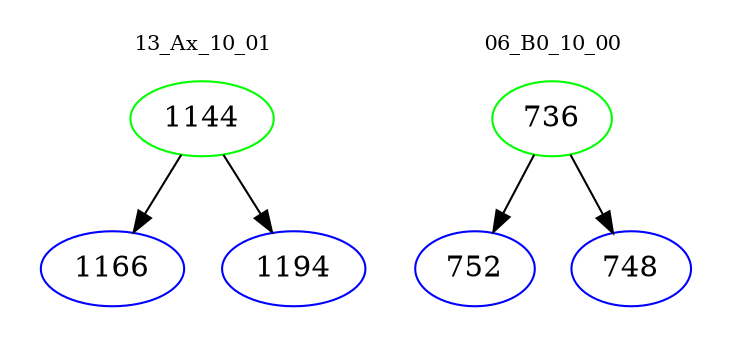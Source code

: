 digraph{
subgraph cluster_0 {
color = white
label = "13_Ax_10_01";
fontsize=10;
T0_1144 [label="1144", color="green"]
T0_1144 -> T0_1166 [color="black"]
T0_1166 [label="1166", color="blue"]
T0_1144 -> T0_1194 [color="black"]
T0_1194 [label="1194", color="blue"]
}
subgraph cluster_1 {
color = white
label = "06_B0_10_00";
fontsize=10;
T1_736 [label="736", color="green"]
T1_736 -> T1_752 [color="black"]
T1_752 [label="752", color="blue"]
T1_736 -> T1_748 [color="black"]
T1_748 [label="748", color="blue"]
}
}
